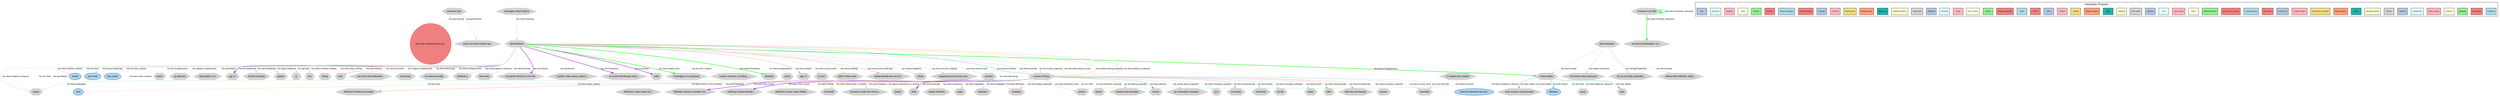 digraph Walt_Whitman {
    rankdir=TB;
    compound=true;
    node [fontname="Arial", fontsize=12, style=filled];
    edge [fontname="Arial", fontsize=10, color=gray];
    
    // Graph styling
    bgcolor=white;
    
    // Node type definitions
    subgraph cluster_people {{
        label="People";
        style=filled;
        fillcolor=lightcoral;
        color=red;
        node [fillcolor=lightcoral, color=red, shape=circle];
    }}
    
    subgraph cluster_locations {{
        label="Locations";
        style=filled;
        fillcolor=lightgreen;
        color=green;
        node [fillcolor=lightgreen, color=green, shape=box];
    }}
    
    subgraph cluster_concepts {{
        label="Concepts";
        style=filled;
        fillcolor=lightblue;
        color=blue;
        node [fillcolor=lightblue, color=blue, shape=ellipse];
    }}
    
    subgraph cluster_events {{
        label="Events";
        style=filled;
        fillcolor=lightyellow;
        color=orange;
        node [fillcolor=lightyellow, color=orange, shape=diamond];
    }}
    
    subgraph cluster_other {{
        label="Other";
        style=filled;
        fillcolor=lightgray;
        color=gray;
        node [fillcolor=lightgray, color=gray, shape=hexagon];
    }}

    // People nodes
    "out to the common person wi..." [label="out to the common person wi...", fillcolor=lightcoral, color=red, shape=circle];

    // Concepts nodes
    "literature" [label="literature", fillcolor=lightblue, color=blue, shape=ellipse];
    "American literature and wor..." [label="American literature and wor...", fillcolor=lightblue, color=blue, shape=ellipse];
    "work" [label="work", fillcolor=lightblue, color=blue, shape=ellipse];
    "novels" [label="novels", fillcolor=lightblue, color=blue, shape=ellipse];
    "go to work" [label="go to work", fillcolor=lightblue, color=blue, shape=ellipse];
    "two novels" [label="two novels", fillcolor=lightblue, color=blue, shape=ellipse];

    // Other nodes
    "Walt Whitman" [label="Walt Whitman", fillcolor=lightgray, color=gray, shape=hexagon];
    "reach out to the common per..." [label="reach out to the common per...", fillcolor=lightgray, color=gray, shape=hexagon];
    "which" [label="which", fillcolor=lightgray, color=gray, shape=hexagon];
    "he went to Washington, D.C...." [label="he went to Washington, D.C....", fillcolor=lightgray, color=gray, shape=hexagon];
    "as obscene" [label="as obscene", fillcolor=lightgray, color=gray, shape=hexagon];
    "often" [label="often", fillcolor=lightgray, color=gray, shape=hexagon];
    "both loss and healing" [label="both loss and healing", fillcolor=lightgray, color=gray, shape=hexagon];
    "Washington, D.C" [label="Washington, D.C", fillcolor=lightgray, color=gray, shape=hexagon];
    "O Captain! My Captain!" [label="O Captain! My Captain!", fillcolor=lightgray, color=gray, shape=hexagon];
    "focused on both loss and he..." [label="focused on both loss and he...", fillcolor=lightgray, color=gray, shape=hexagon];
    "without Walt Whitman, witho..." [label="without Walt Whitman, witho...", fillcolor=lightgray, color=gray, shape=hexagon];
    "formal" [label="formal", fillcolor=lightgray, color=gray, shape=hexagon];
    "caring for the wounded" [label="caring for the wounded", fillcolor=lightgray, color=gray, shape=hexagon];
    "money" [label="money", fillcolor=lightgray, color=gray, shape=hexagon];
    "age 11" [label="age 11", fillcolor=lightgray, color=gray, shape=hexagon];
    "poet, essayist, and journalist" [label="poet, essayist, and journalist", fillcolor=lightgray, color=gray, shape=hexagon];
    "formal schooling" [label="formal schooling", fillcolor=lightgray, color=gray, shape=hexagon];
    "American Epic" [label="American Epic", fillcolor=lightgray, color=gray, shape=hexagon];
    "as a journalist, a teacher,..." [label="as a journalist, a teacher,...", fillcolor=lightgray, color=gray, shape=hexagon];
    "end" [label="end", fillcolor=lightgray, color=gray, shape=hexagon];
    "His poetry" [label="His poetry", fillcolor=lightgray, color=gray, shape=hexagon];
    "greatly" [label="greatly", fillcolor=lightgray, color=gray, shape=hexagon];
    "his funeral" [label="his funeral", fillcolor=lightgray, color=gray, shape=hexagon];
    "his life" [label="his life", fillcolor=lightgray, color=gray, shape=hexagon];
    "poets" [label="poets", fillcolor=lightgray, color=gray, shape=hexagon];
    "11" [label="11", fillcolor=lightgray, color=gray, shape=hexagon];
    "Huntington, West Virginia" [label="Huntington, West Virginia", fillcolor=lightgray, color=gray, shape=hexagon];
    "two" [label="two", fillcolor=lightgray, color=gray, shape=hexagon];
    "public" [label="public", fillcolor=lightgray, color=gray, shape=hexagon];
    "Whitman's influence on poetry" [label="Whitman's influence on poetry", fillcolor=lightgray, color=gray, shape=hexagon];
    "strong" [label="strong", fillcolor=lightgray, color=gray, shape=hexagon];
    "poetry" [label="poetry", fillcolor=lightgray, color=gray, shape=hexagon];
    "uses" [label="uses", fillcolor=lightgray, color=gray, shape=hexagon];
    "teacher" [label="teacher", fillcolor=lightgray, color=gray, shape=hexagon];
    "wounded" [label="wounded", fillcolor=lightgray, color=gray, shape=hexagon];
    "one of the most influential..." [label="one of the most influential...", fillcolor=lightgray, color=gray, shape=hexagon];
    "well known" [label="well known", fillcolor=lightgray, color=gray, shape=hexagon];
    "Whitman moved to Camden, Ne..." [label="Whitman moved to Camden, Ne...", fillcolor=lightgray, color=gray, shape=hexagon];
    "American Civil War" [label="American Civil War", fillcolor=lightgray, color=gray, shape=hexagon];
    "its overt sensuality" [label="its overt sensuality", fillcolor=lightgray, color=gray, shape=hexagon];
    "Whitman's" [label="Whitman's", fillcolor=lightgray, color=gray, shape=hexagon];
    "suffering a stroke towards ..." [label="suffering a stroke towards ...", fillcolor=lightgray, color=gray, shape=hexagon];
    "free verse" [label="free verse", fillcolor=lightgray, color=gray, shape=hexagon];
    "Abraham Lincoln, whom Whitm..." [label="Abraham Lincoln, whom Whitm...", fillcolor=lightgray, color=gray, shape=hexagon];
    "poet" [label="poet", fillcolor=lightgray, color=gray, shape=hexagon];
    "his health" [label="his health", fillcolor=lightgray, color=gray, shape=hexagon];
    "Whitman's major poetry coll..." [label="Whitman's major poetry coll...", fillcolor=lightgray, color=gray, shape=hexagon];
    "During the American Civil War" [label="During the American Civil War", fillcolor=lightgray, color=gray, shape=hexagon];
    "Camden, New Jersey, where h..." [label="Camden, New Jersey, where h...", fillcolor=lightgray, color=gray, shape=hexagon];
    "as a child and through much..." [label="as a child and through much...", fillcolor=lightgray, color=gray, shape=hexagon];
    "1892" [label="1892", fillcolor=lightgray, color=gray, shape=hexagon];
    "further" [label="further", fillcolor=lightgray, color=gray, shape=hexagon];
    "1855" [label="1855", fillcolor=lightgray, color=gray, shape=hexagon];
    "Huntington on Long Island" [label="Huntington on Long Island", fillcolor=lightgray, color=gray, shape=hexagon];
    "number of poems, including ..." [label="number of poems, including ...", fillcolor=lightgray, color=gray, shape=hexagon];
    "Art historian Mary Berenson" [label="Art historian Mary Berenson", fillcolor=lightgray, color=gray, shape=hexagon];
    "United States" [label="United States", fillcolor=lightgray, color=gray, shape=hexagon];
    "poetry collection" [label="poetry collection", fillcolor=lightgray, color=gray, shape=hexagon];
    "You ca not really understan..." [label="You ca not really understan...", fillcolor=lightgray, color=gray, shape=hexagon];
    "Mary Berenson" [label="Mary Berenson", fillcolor=lightgray, color=gray, shape=hexagon];
    "Brooklyn" [label="Brooklyn", fillcolor=lightgray, color=gray, shape=hexagon];
    "some" [label="some", fillcolor=lightgray, color=gray, shape=hexagon];
    "Leaves of Grass" [label="Leaves of Grass", fillcolor=lightgray, color=gray, shape=hexagon];
    "age 72" [label="age 72", fillcolor=lightgray, color=gray, shape=hexagon];
    "Lincoln" [label="Lincoln", fillcolor=lightgray, color=gray, shape=hexagon];
    "major" [label="major", fillcolor=lightgray, color=gray, shape=hexagon];
    "father of free verse" [label="father of free verse", fillcolor=lightgray, color=gray, shape=hexagon];
    "stroke towards the end of h..." [label="stroke towards the end of h...", fillcolor=lightgray, color=gray, shape=hexagon];
    "collection" [label="collection", fillcolor=lightgray, color=gray, shape=hexagon];
    "whom" [label="whom", fillcolor=lightgray, color=gray, shape=hexagon];
    "expanding and revising Leav..." [label="expanding and revising Leav...", fillcolor=lightgray, color=gray, shape=hexagon];
    "lectures" [label="lectures", fillcolor=lightgray, color=gray, shape=hexagon];
    "hospitals" [label="hospitals", fillcolor=lightgray, color=gray, shape=hexagon];
    "poems" [label="poems", fillcolor=lightgray, color=gray, shape=hexagon];

    // Relationships
    "Leaves of Grass" -> "focused on both loss and he..." [label="has event [Frequency]", color=lightblue, penwidth=1];
    "Leaves of Grass" -> "often" [label="has theme [Emphasizing]", color=lightcoral, penwidth=1];
    "Leaves of Grass" -> "collection" [label="has theme [Aggregate]", color=lightgreen, penwidth=1];
    "Walt Whitman" -> "Brooklyn" [label="has location [Residence]", color=green, penwidth=2];
    "Walt Whitman" -> "expanding and revising Leav..." [label="has activity [Activity_ongoing]", color=lightpink, penwidth=1];
    "Walt Whitman" -> "which" [label="has item [Categorization]", color=lightcyan, penwidth=1];
    "Walt Whitman" -> "greatly" [label="has degree [Judgment]", color=lightsteelblue, penwidth=1];
    "Walt Whitman" -> "free verse" [label="has theme [Kinship]", color=lightgray, penwidth=1];
    "Leaves of Grass" -> "formal" [label="has level [Education_teaching]", color=lightgoldenrodyellow, penwidth=1];
    "Leaves of Grass" -> "teacher" [label="has teacher [Education_teaching]", color=lightgoldenrodyellow, penwidth=1];
    "Leaves of Grass" -> "money" [label="has theme [Money]", color=lightseagreen, penwidth=1];
    "Leaves of Grass" -> "Walt Whitman" [label="has employee [Being_employed]", color=lightsalmon, penwidth=1];
    "Walt Whitman" -> "as obscene" [label="has category [Categorization]", color=lightcyan, penwidth=1];
    "Leaves of Grass" -> "further" [label="has degree [Improvement_or_decline]", color=lightgoldenrod, penwidth=1];
    "Walt Whitman" -> "two" [label="has theme [Cardinal_numbers]", color=lightpink, penwidth=1];
    "Leaves of Grass" -> "wounded" [label="has theme [Cause_harm]", color=lightsteelblue, penwidth=1];
    "Leaves of Grass" -> "suffering a stroke towards ..." [label="has theme [Time_vector]", color=purple, penwidth=2];
    "Walt Whitman" -> "Leaves of Grass" [label="has item [Cause_expansion]", color=lightblue, penwidth=1];
    "Leaves of Grass" -> "Whitman's influence on poetry" [label="has theme [Level_of_force_exertion]", color=lightcoral, penwidth=1];
    "Walt Whitman" -> "poetry" [label="has theme [Objective_influence]", color=lightgreen, penwidth=1];
    "Walt Whitman" -> "work" [label="has goal [Motion]", color=lightyellow, penwidth=1];
    "Leaves of Grass" -> "work" [label="has theme [Labor_product]", color=lightpink, penwidth=1];
    "Leaves of Grass" -> "His poetry" [label="has theme [Emphasizing]", color=lightcoral, penwidth=1];
    "Leaves of Grass" -> "poems" [label="has text [Text]", color=lightcyan, penwidth=1];
    "Walt Whitman" -> "go to work" [label="has purpose [Departing]", color=lightsteelblue, penwidth=1];
    "Leaves of Grass" -> "caring for the wounded" [label="has task [Being_employed]", color=lightsalmon, penwidth=1];
    "Walt Whitman" -> "as a child and through much..." [label="has time [Residence]", color=purple, penwidth=2];
    "Walt Whitman" -> "two novels" [label="has text [Text_creation]", color=lightgray, penwidth=1];
    "Leaves of Grass" -> "Whitman's major poetry coll..." [label="has work [Publishing]", color=lightgoldenrodyellow, penwidth=1];
    "United States" -> "literature" [label="has entity [Origin]", color=lightseagreen, penwidth=1];
    "Walt Whitman" -> "whom" [label="has evaluee [Judgment]", color=lightsteelblue, penwidth=1];
    "Leaves of Grass" -> "Walt Whitman" [label="has patient [Medical_conditions]", color=lightsalmon, penwidth=1];
    "Leaves of Grass" -> "poetry" [label="has theme [Aggregate]", color=lightgreen, penwidth=1];
    "Leaves of Grass" -> "both loss and healing" [label="has theme [Emphasizing]", color=lightcoral, penwidth=1];
    "Walt Whitman" -> "father of free verse" [label="has theme [Labeling]", color=lightgoldenrod, penwidth=1];
    "American Epic" -> "reach out to the common per..." [label="has goal [Attempt]", color=lightpink, penwidth=1];
    "Leaves of Grass" -> "his funeral" [label="has event [Event]", color=lightsteelblue, penwidth=1];
    "Walt Whitman" -> "its overt sensuality" [label="has theme [Categorization]", color=lightcyan, penwidth=1];
    "Leaves of Grass" -> "Walt Whitman" [label="has possessor [Money]", color=lightseagreen, penwidth=1];
    "Walt Whitman" -> "Washington, D.C" [label="has goal [Motion]", color=lightyellow, penwidth=1];
    "Walt Whitman" -> "age 72" [label="has theme [Death]", color=lightcoral, penwidth=1];
    "United States" -> "literature" [label="has theme [Fields]", color=lightblue, penwidth=1];
    "Leaves of Grass" -> "major" [label="has theme [Aggregate]", color=lightgreen, penwidth=1];
    "American Civil War" -> "American Civil War" [label="has theme [Temporal_collocation]", color=green, penwidth=2];
    "United States" -> "poets" [label="has text [Text]", color=lightcyan, penwidth=1];
    "American Epic" -> "out to the common person wi..." [label="has goal [Arriving]", color=lightgreen, penwidth=1];
    "Walt Whitman" -> "Whitman's influence on poetry" [label="has entity [State_continue]", color=lightyellow, penwidth=1];
    "Leaves of Grass" -> "hospitals" [label="has theme [Being_employed]", color=lightsalmon, penwidth=1];
    "Mary Berenson" -> "without Walt Whitman, witho..." [label="has theme [Grasp]", color=lightpink, penwidth=1];
    "United States" -> "poet" [label="has entity [Origin]", color=lightseagreen, penwidth=1];
    "Mary Berenson" -> "United States" [label="has theme [Grasp]", color=lightpink, penwidth=1];
    "Walt Whitman" -> "1892" [label="has time [Death]", color=purple, penwidth=2];
    "Leaves of Grass" -> "1855" [label="has time [Publishing]", color=purple, penwidth=2];
    "American Civil War" -> "he went to Washington, D.C...." [label="has theme [Temporal_collocation]", color=green, penwidth=2];
    "Leaves of Grass" -> "his health" [label="has entity [Improvement_or_decline]", color=lightgoldenrod, penwidth=1];
    "Walt Whitman" -> "age 11" [label="has time [Departing]", color=purple, penwidth=2];
    "Leaves of Grass" -> "poetry" [label="has text [Text]", color=lightcyan, penwidth=1];
    "Leaves of Grass" -> "as a journalist, a teacher,..." [label="has position [Being_employed]", color=lightsalmon, penwidth=1];
    "Walt Whitman" -> "well known" [label="has theme [Becoming]", color=lightcyan, penwidth=1];
    "Mary Berenson" -> "Art historian Mary Berenson" [label="has speaker [Statement]", color=lightsteelblue, penwidth=1];
    "Walt Whitman" -> "Lincoln" [label="has theme [Social_event]", color=lightgray, penwidth=1];
    "Leaves of Grass" -> "public" [label="has theme [Event]", color=lightsteelblue, penwidth=1];
    "United States" -> "American literature and wor..." [label="has theme [Subjective_influence]", color=lightgoldenrodyellow, penwidth=1];
    "Walt Whitman" -> "novels" [label="has text [Text]", color=lightcyan, penwidth=1];
    "Walt Whitman" -> "Huntington on Long Island" [label="has location [Being_born]", color=green, penwidth=2];
    "United States" -> "poet, essayist, and journalist" [label="has entity [Origin]", color=lightseagreen, penwidth=1];
    "Leaves of Grass" -> "poems" [label="has theme [Quantified_mass]", color=lightsalmon, penwidth=1];
    "Walt Whitman" -> "Leaves of Grass" [label="has information [Reveal_secret]", color=lightgoldenrod, penwidth=1];
    "Walt Whitman" -> "novels" [label="has entity [Cardinal_numbers]", color=lightpink, penwidth=1];
    "Mary Berenson" -> "You ca not really understan..." [label="has message [Statement]", color=lightsteelblue, penwidth=1];
    "Walt Whitman" -> "Whitman's" [label="has theme [Objective_influence]", color=lightgreen, penwidth=1];
    "Walt Whitman" -> "uses" [label="has class [Increment]", color=lightpink, penwidth=1];
    "Walt Whitman" -> "United States" [label="has location [Categorization]", color=green, penwidth=2];
    "Huntington, West Virginia" -> "Walt Whitman" [label="has theme [Desiring]", color=lightsteelblue, penwidth=1];
    "Walt Whitman" -> "one of the most influential..." [label="has category [Categorization]", color=lightcyan, penwidth=1];
    "United States" -> "poets" [label="has entity [Subjective_influence]", color=lightgoldenrodyellow, penwidth=1];
    "Walt Whitman" -> "stroke towards the end of h..." [label="has event [Eventive_affecting]", color=lightcoral, penwidth=1];
    "Leaves of Grass" -> "end" [label="has theme [Temporal_subregion]", color=lightblue, penwidth=1];
    "Walt Whitman" -> "Whitman's major poetry coll..." [label="has entity [Becoming]", color=lightcyan, penwidth=1];
    "Walt Whitman" -> "strong" [label="has state [State_continue]", color=lightyellow, penwidth=1];
    "Leaves of Grass" -> "Whitman moved to Camden, Ne..." [label="has event [Time_vector]", color=purple, penwidth=2];
    "Walt Whitman" -> "some" [label="has theme [Categorization]", color=lightcyan, penwidth=1];
    "Walt Whitman" -> "lectures" [label="has theme [Social_event]", color=lightgray, penwidth=1];
    "Walt Whitman" -> "Camden, New Jersey, where h..." [label="has goal [Motion]", color=lightyellow, penwidth=1];
    "Walt Whitman" -> "poetry" [label="has text [Text]", color=lightcyan, penwidth=1];
    "Walt Whitman" -> "formal schooling" [label="has theme [Departing]", color=lightsteelblue, penwidth=1];
    "Leaves of Grass" -> "wounded" [label="has event [Desiring]", color=lightsteelblue, penwidth=1];
    "Walt Whitman" -> "During the American Civil War" [label="has time [Motion]", color=purple, penwidth=2];
    "Leaves of Grass" -> "his life" [label="has theme [Temporal_subregion]", color=lightblue, penwidth=1];
    "Walt Whitman" -> "uses" [label="has goal [Purpose]", color=lightcoral, penwidth=1];
    "O Captain! My Captain!" -> "poems" [label="has theme [Inclusion]", color=lightgreen, penwidth=1];
    "Walt Whitman" -> "number of poems, including ..." [label="has text [Text_creation]", color=lightgray, penwidth=1];
    "Leaves of Grass" -> "Walt Whitman" [label="has theme [Desiring]", color=lightsteelblue, penwidth=1];
    "Leaves of Grass" -> "Abraham Lincoln, whom Whitm..." [label="has theme [Killing]", color=lightyellow, penwidth=1];
    "Leaves of Grass" -> "hospitals" [label="has theme [Buildings]", color=lightpink, penwidth=1];
    "Leaves of Grass" -> "poetry collection" [label="has theme [Importance]", color=lightcyan, penwidth=1];
    "Walt Whitman" -> "11" [label="has age [Age]", color=lightsteelblue, penwidth=1];

    // Frame Legend
    subgraph cluster_legend {
        label="Semantic Frames";
        style=filled;
        fillcolor=white;
        color=black;
        rank=sink;
        "Frequency_legend" [label="Frequency", fillcolor="lightblue", style=filled, shape=box, fontsize=8];
        "Emphasizing_legend" [label="Emphasizing", fillcolor="lightcoral", style=filled, shape=box, fontsize=8];
        "Aggregate_legend" [label="Aggregate", fillcolor="lightgreen", style=filled, shape=box, fontsize=8];
        "Residence_legend" [label="Residence", fillcolor="lightyellow", style=filled, shape=box, fontsize=8];
        "Activity_ongoing_legend" [label="Activity_ongoing", fillcolor="lightpink", style=filled, shape=box, fontsize=8];
        "Categorization_legend" [label="Categorization", fillcolor="lightcyan", style=filled, shape=box, fontsize=8];
        "Judgment_legend" [label="Judgment", fillcolor="lightsteelblue", style=filled, shape=box, fontsize=8];
        "Kinship_legend" [label="Kinship", fillcolor="lightgray", style=filled, shape=box, fontsize=8];
        "Education_teaching_legend" [label="Education_teaching", fillcolor="lightgoldenrodyellow", style=filled, shape=box, fontsize=8];
        "Money_legend" [label="Money", fillcolor="lightseagreen", style=filled, shape=box, fontsize=8];
        "Being_employed_legend" [label="Being_employed", fillcolor="lightsalmon", style=filled, shape=box, fontsize=8];
        "Improvement_or_decline_legend" [label="Improvement_or_decline", fillcolor="lightgoldenrod", style=filled, shape=box, fontsize=8];
        "Cardinal_numbers_legend" [label="Cardinal_numbers", fillcolor="lightpink", style=filled, shape=box, fontsize=8];
        "Cause_harm_legend" [label="Cause_harm", fillcolor="lightsteelblue", style=filled, shape=box, fontsize=8];
        "Time_vector_legend" [label="Time_vector", fillcolor="lightcoral", style=filled, shape=box, fontsize=8];
        "Cause_expansion_legend" [label="Cause_expansion", fillcolor="lightblue", style=filled, shape=box, fontsize=8];
        "Level_of_force_exertion_legend" [label="Level_of_force_exertion", fillcolor="lightcoral", style=filled, shape=box, fontsize=8];
        "Objective_influence_legend" [label="Objective_influence", fillcolor="lightgreen", style=filled, shape=box, fontsize=8];
        "Motion_legend" [label="Motion", fillcolor="lightyellow", style=filled, shape=box, fontsize=8];
        "Labor_product_legend" [label="Labor_product", fillcolor="lightpink", style=filled, shape=box, fontsize=8];
        "Text_legend" [label="Text", fillcolor="lightcyan", style=filled, shape=box, fontsize=8];
        "Departing_legend" [label="Departing", fillcolor="lightsteelblue", style=filled, shape=box, fontsize=8];
        "Text_creation_legend" [label="Text_creation", fillcolor="lightgray", style=filled, shape=box, fontsize=8];
        "Publishing_legend" [label="Publishing", fillcolor="lightgoldenrodyellow", style=filled, shape=box, fontsize=8];
        "Origin_legend" [label="Origin", fillcolor="lightseagreen", style=filled, shape=box, fontsize=8];
        "Medical_conditions_legend" [label="Medical_conditions", fillcolor="lightsalmon", style=filled, shape=box, fontsize=8];
        "Labeling_legend" [label="Labeling", fillcolor="lightgoldenrod", style=filled, shape=box, fontsize=8];
        "Attempt_legend" [label="Attempt", fillcolor="lightpink", style=filled, shape=box, fontsize=8];
        "Event_legend" [label="Event", fillcolor="lightsteelblue", style=filled, shape=box, fontsize=8];
        "Death_legend" [label="Death", fillcolor="lightcoral", style=filled, shape=box, fontsize=8];
        "Fields_legend" [label="Fields", fillcolor="lightblue", style=filled, shape=box, fontsize=8];
        "Temporal_collocation_legend" [label="Temporal_collocation", fillcolor="lightcoral", style=filled, shape=box, fontsize=8];
        "Arriving_legend" [label="Arriving", fillcolor="lightgreen", style=filled, shape=box, fontsize=8];
        "State_continue_legend" [label="State_continue", fillcolor="lightyellow", style=filled, shape=box, fontsize=8];
        "Grasp_legend" [label="Grasp", fillcolor="lightpink", style=filled, shape=box, fontsize=8];
        "Becoming_legend" [label="Becoming", fillcolor="lightcyan", style=filled, shape=box, fontsize=8];
        "Statement_legend" [label="Statement", fillcolor="lightsteelblue", style=filled, shape=box, fontsize=8];
        "Social_event_legend" [label="Social_event", fillcolor="lightgray", style=filled, shape=box, fontsize=8];
        "Subjective_influence_legend" [label="Subjective_influence", fillcolor="lightgoldenrodyellow", style=filled, shape=box, fontsize=8];
        "Being_born_legend" [label="Being_born", fillcolor="lightseagreen", style=filled, shape=box, fontsize=8];
        "Quantified_mass_legend" [label="Quantified_mass", fillcolor="lightsalmon", style=filled, shape=box, fontsize=8];
        "Reveal_secret_legend" [label="Reveal_secret", fillcolor="lightgoldenrod", style=filled, shape=box, fontsize=8];
        "Increment_legend" [label="Increment", fillcolor="lightpink", style=filled, shape=box, fontsize=8];
        "Desiring_legend" [label="Desiring", fillcolor="lightsteelblue", style=filled, shape=box, fontsize=8];
        "Eventive_affecting_legend" [label="Eventive_affecting", fillcolor="lightcoral", style=filled, shape=box, fontsize=8];
        "Temporal_subregion_legend" [label="Temporal_subregion", fillcolor="lightblue", style=filled, shape=box, fontsize=8];
        "Purpose_legend" [label="Purpose", fillcolor="lightcoral", style=filled, shape=box, fontsize=8];
        "Inclusion_legend" [label="Inclusion", fillcolor="lightgreen", style=filled, shape=box, fontsize=8];
        "Killing_legend" [label="Killing", fillcolor="lightyellow", style=filled, shape=box, fontsize=8];
        "Buildings_legend" [label="Buildings", fillcolor="lightpink", style=filled, shape=box, fontsize=8];
        "Importance_legend" [label="Importance", fillcolor="lightcyan", style=filled, shape=box, fontsize=8];
        "Age_legend" [label="Age", fillcolor="lightsteelblue", style=filled, shape=box, fontsize=8];
    }
}